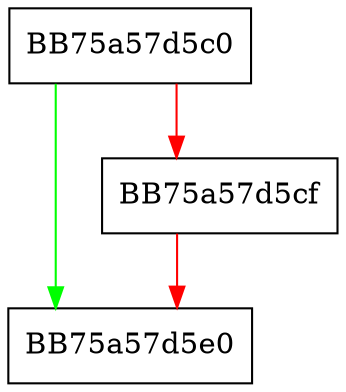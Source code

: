 digraph OnPreIo {
  node [shape="box"];
  graph [splines=ortho];
  BB75a57d5c0 -> BB75a57d5e0 [color="green"];
  BB75a57d5c0 -> BB75a57d5cf [color="red"];
  BB75a57d5cf -> BB75a57d5e0 [color="red"];
}